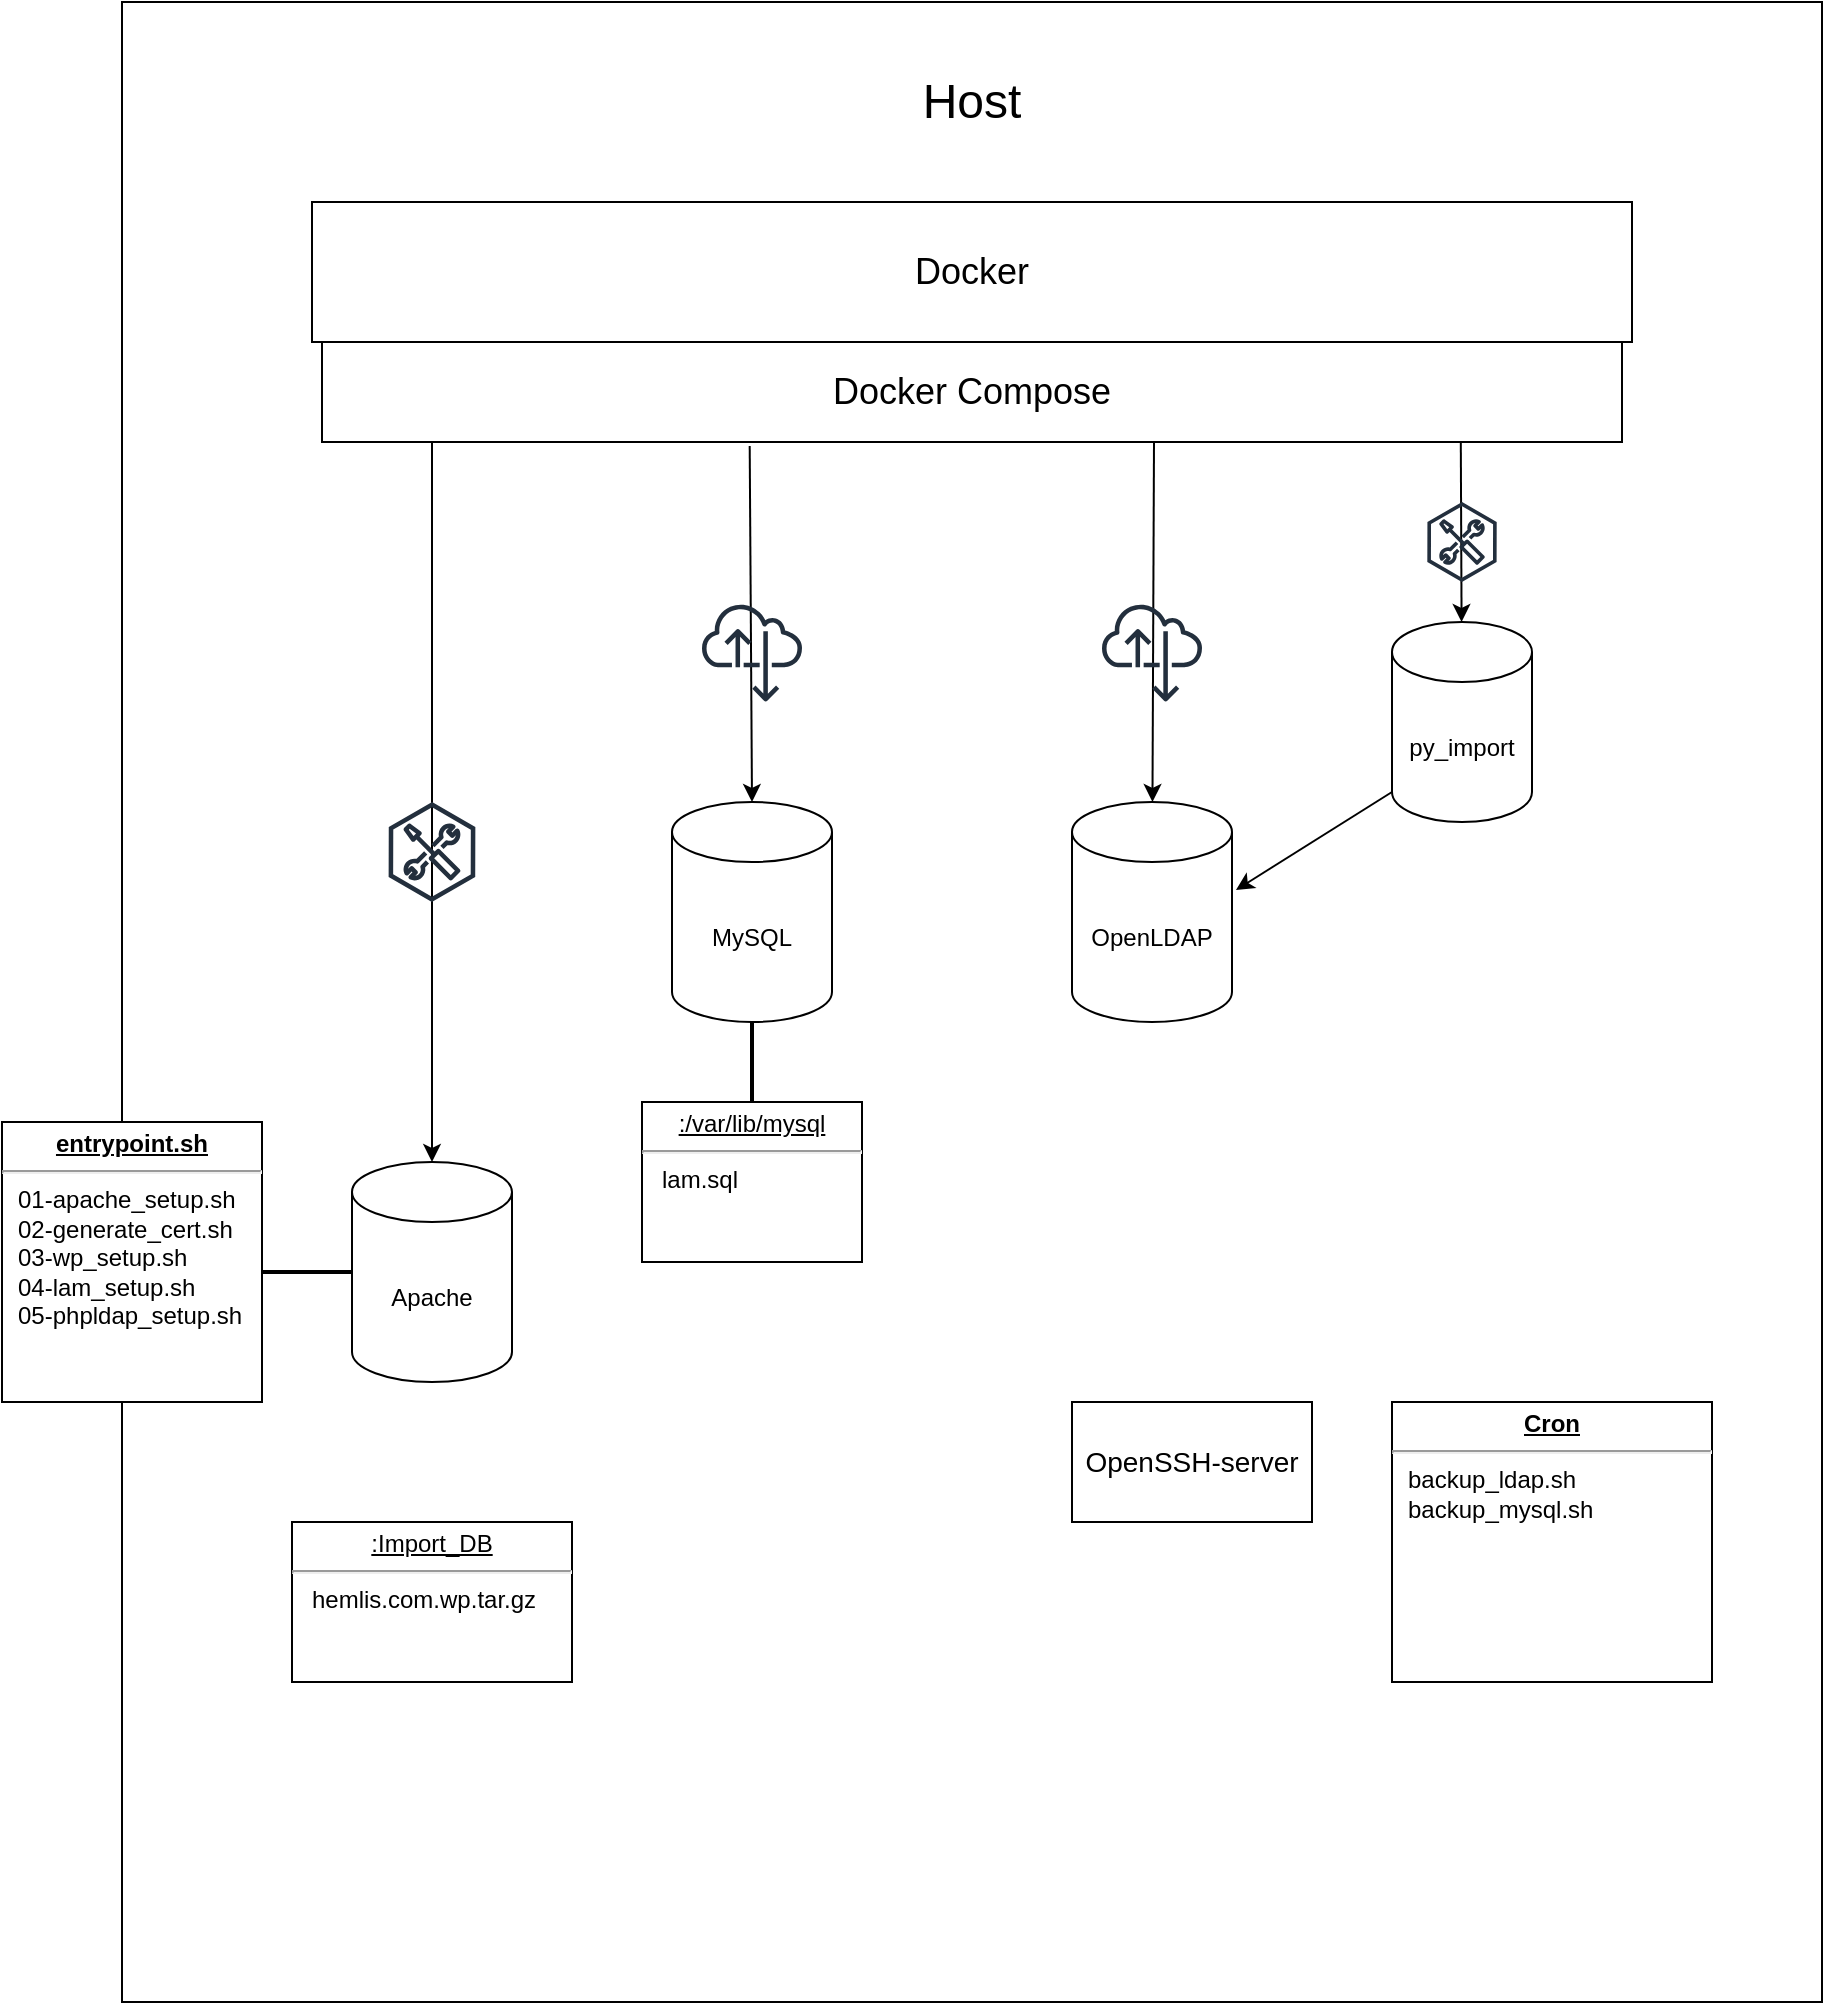 <mxfile>
    <diagram name="Page-1" id="kltshTWYPU8yn0RGFFcA">
        <mxGraphModel dx="1592" dy="391" grid="1" gridSize="10" guides="1" tooltips="1" connect="1" arrows="1" fold="1" page="1" pageScale="1" pageWidth="850" pageHeight="1100" math="0" shadow="0">
            <root>
                <mxCell id="0"/>
                <mxCell id="1" parent="0"/>
                <mxCell id="qMMTENgqve7BETuRsPp--1" value="" style="rounded=0;whiteSpace=wrap;html=1;" parent="1" vertex="1">
                    <mxGeometry width="850" height="1000" as="geometry"/>
                </mxCell>
                <mxCell id="D2HxOhX7Hvjd5KDJfN-q-5" value="&lt;div&gt;&lt;font style=&quot;font-size: 18px;&quot;&gt;Docker&lt;/font&gt;&lt;/div&gt;" style="rounded=0;whiteSpace=wrap;html=1;" parent="1" vertex="1">
                    <mxGeometry x="95" y="100" width="660" height="70" as="geometry"/>
                </mxCell>
                <mxCell id="D2HxOhX7Hvjd5KDJfN-q-10" value="py_import" style="shape=cylinder3;whiteSpace=wrap;html=1;boundedLbl=1;backgroundOutline=1;size=15;" parent="1" vertex="1">
                    <mxGeometry x="635" y="310" width="70" height="100" as="geometry"/>
                </mxCell>
                <mxCell id="D2HxOhX7Hvjd5KDJfN-q-11" value="OpenLDAP" style="shape=cylinder3;whiteSpace=wrap;html=1;boundedLbl=1;backgroundOutline=1;size=15;" parent="1" vertex="1">
                    <mxGeometry x="475" y="400" width="80" height="110" as="geometry"/>
                </mxCell>
                <mxCell id="D2HxOhX7Hvjd5KDJfN-q-13" value="MySQL" style="shape=cylinder3;whiteSpace=wrap;html=1;boundedLbl=1;backgroundOutline=1;size=15;" parent="1" vertex="1">
                    <mxGeometry x="275" y="400" width="80" height="110" as="geometry"/>
                </mxCell>
                <mxCell id="D2HxOhX7Hvjd5KDJfN-q-16" value="" style="endArrow=classic;html=1;rounded=0;movable=1;resizable=1;rotatable=1;deletable=1;editable=1;locked=0;connectable=1;exitX=0.64;exitY=1;exitDx=0;exitDy=0;exitPerimeter=0;" parent="1" source="qMMTENgqve7BETuRsPp--2" target="D2HxOhX7Hvjd5KDJfN-q-11" edge="1">
                    <mxGeometry width="50" height="50" relative="1" as="geometry">
                        <mxPoint x="515" y="240" as="sourcePoint"/>
                        <mxPoint x="445" y="480" as="targetPoint"/>
                    </mxGeometry>
                </mxCell>
                <mxCell id="D2HxOhX7Hvjd5KDJfN-q-17" value="" style="endArrow=classic;html=1;rounded=0;entryX=0.5;entryY=0;entryDx=0;entryDy=0;entryPerimeter=0;movable=1;resizable=1;rotatable=1;deletable=1;editable=1;locked=0;connectable=1;exitX=0.329;exitY=1.04;exitDx=0;exitDy=0;exitPerimeter=0;" parent="1" source="qMMTENgqve7BETuRsPp--2" target="D2HxOhX7Hvjd5KDJfN-q-13" edge="1">
                    <mxGeometry width="50" height="50" relative="1" as="geometry">
                        <mxPoint x="315" y="240" as="sourcePoint"/>
                        <mxPoint x="445" y="480" as="targetPoint"/>
                    </mxGeometry>
                </mxCell>
                <mxCell id="D2HxOhX7Hvjd5KDJfN-q-18" value="" style="endArrow=classic;html=1;rounded=0;exitX=0.87;exitY=1.043;exitDx=0;exitDy=0;exitPerimeter=0;movable=1;resizable=1;rotatable=1;deletable=1;editable=1;locked=0;connectable=1;" parent="1" source="D2HxOhX7Hvjd5KDJfN-q-5" target="D2HxOhX7Hvjd5KDJfN-q-10" edge="1">
                    <mxGeometry width="50" height="50" relative="1" as="geometry">
                        <mxPoint x="395" y="530" as="sourcePoint"/>
                        <mxPoint x="445" y="480" as="targetPoint"/>
                    </mxGeometry>
                </mxCell>
                <mxCell id="D2HxOhX7Hvjd5KDJfN-q-19" value="" style="endArrow=classic;html=1;rounded=0;entryX=0.5;entryY=0;entryDx=0;entryDy=0;entryPerimeter=0;movable=1;resizable=1;rotatable=1;deletable=1;editable=1;locked=0;connectable=1;" parent="1" target="D2HxOhX7Hvjd5KDJfN-q-12" edge="1">
                    <mxGeometry width="50" height="50" relative="1" as="geometry">
                        <mxPoint x="155" y="220" as="sourcePoint"/>
                        <mxPoint x="445" y="480" as="targetPoint"/>
                    </mxGeometry>
                </mxCell>
                <mxCell id="D2HxOhX7Hvjd5KDJfN-q-20" value="" style="endArrow=classic;html=1;rounded=0;exitX=0;exitY=1;exitDx=0;exitDy=-15;exitPerimeter=0;entryX=1.025;entryY=0.4;entryDx=0;entryDy=0;entryPerimeter=0;" parent="1" source="D2HxOhX7Hvjd5KDJfN-q-10" target="D2HxOhX7Hvjd5KDJfN-q-11" edge="1">
                    <mxGeometry width="50" height="50" relative="1" as="geometry">
                        <mxPoint x="395" y="530" as="sourcePoint"/>
                        <mxPoint x="445" y="480" as="targetPoint"/>
                    </mxGeometry>
                </mxCell>
                <mxCell id="D2HxOhX7Hvjd5KDJfN-q-23" value="" style="sketch=0;outlineConnect=0;fontColor=#232F3E;gradientColor=none;fillColor=#232F3D;strokeColor=none;dashed=0;verticalLabelPosition=bottom;verticalAlign=top;align=center;html=1;fontSize=12;fontStyle=0;aspect=fixed;pointerEvents=1;shape=mxgraph.aws4.internet_alt22;" parent="1" vertex="1">
                    <mxGeometry x="290" y="300" width="50" height="50" as="geometry"/>
                </mxCell>
                <mxCell id="D2HxOhX7Hvjd5KDJfN-q-25" value="" style="sketch=0;outlineConnect=0;fontColor=#232F3E;gradientColor=none;fillColor=#232F3D;strokeColor=none;dashed=0;verticalLabelPosition=bottom;verticalAlign=top;align=center;html=1;fontSize=12;fontStyle=0;aspect=fixed;pointerEvents=1;shape=mxgraph.aws4.external_toolkit;" parent="1" vertex="1">
                    <mxGeometry x="133.2" y="400" width="43.59" height="50" as="geometry"/>
                </mxCell>
                <mxCell id="D2HxOhX7Hvjd5KDJfN-q-26" value="" style="sketch=0;outlineConnect=0;fontColor=#232F3E;gradientColor=none;fillColor=#232F3D;strokeColor=none;dashed=0;verticalLabelPosition=bottom;verticalAlign=top;align=center;html=1;fontSize=12;fontStyle=0;aspect=fixed;pointerEvents=1;shape=mxgraph.aws4.internet_alt22;" parent="1" vertex="1">
                    <mxGeometry x="490" y="300" width="50" height="50" as="geometry"/>
                </mxCell>
                <mxCell id="D2HxOhX7Hvjd5KDJfN-q-27" value="" style="sketch=0;outlineConnect=0;fontColor=#232F3E;gradientColor=none;fillColor=#232F3D;strokeColor=none;dashed=0;verticalLabelPosition=bottom;verticalAlign=top;align=center;html=1;fontSize=12;fontStyle=0;aspect=fixed;pointerEvents=1;shape=mxgraph.aws4.external_toolkit;" parent="1" vertex="1">
                    <mxGeometry x="652.57" y="250" width="34.87" height="40" as="geometry"/>
                </mxCell>
                <mxCell id="qMMTENgqve7BETuRsPp--2" value="&lt;font style=&quot;font-size: 18px;&quot;&gt;Docker Compose&lt;br&gt;&lt;/font&gt;" style="rounded=0;whiteSpace=wrap;html=1;" parent="1" vertex="1">
                    <mxGeometry x="100" y="170" width="650" height="50" as="geometry"/>
                </mxCell>
                <mxCell id="qMMTENgqve7BETuRsPp--5" value="&lt;p style=&quot;margin:0px;margin-top:4px;text-align:center;text-decoration:underline;&quot;&gt;&lt;b&gt;Cron&lt;/b&gt;&lt;br&gt;&lt;/p&gt;&lt;hr&gt;&lt;p style=&quot;margin:0px;margin-left:8px;&quot;&gt;backup_ldap.sh&lt;/p&gt;&lt;p style=&quot;margin:0px;margin-left:8px;&quot;&gt;backup_mysql.sh&lt;br&gt;&lt;/p&gt;" style="verticalAlign=top;align=left;overflow=fill;fontSize=12;fontFamily=Helvetica;html=1;whiteSpace=wrap;" parent="1" vertex="1">
                    <mxGeometry x="635" y="700" width="160" height="140" as="geometry"/>
                </mxCell>
                <mxCell id="qMMTENgqve7BETuRsPp--7" value="&lt;div style=&quot;font-size: 13px;&quot;&gt;&lt;font style=&quot;font-size: 14px;&quot;&gt;OpenSSH-server&lt;/font&gt;&lt;/div&gt;" style="rounded=0;whiteSpace=wrap;html=1;" parent="1" vertex="1">
                    <mxGeometry x="475" y="700" width="120" height="60" as="geometry"/>
                </mxCell>
                <mxCell id="qMMTENgqve7BETuRsPp--8" value="&lt;font style=&quot;font-size: 24px;&quot;&gt;Host&lt;/font&gt;" style="rounded=0;whiteSpace=wrap;html=1;fillColor=default;strokeColor=none;" parent="1" vertex="1">
                    <mxGeometry x="365" y="20" width="120" height="60" as="geometry"/>
                </mxCell>
                <mxCell id="Et8f4uAZvkp_d4TLXR1U-1" value="&lt;p style=&quot;margin:0px;margin-top:4px;text-align:center;text-decoration:underline;&quot;&gt;&lt;b&gt;entrypoint.sh&lt;/b&gt;&lt;br&gt;&lt;/p&gt;&lt;hr&gt;&lt;p style=&quot;margin:0px;margin-left:8px;&quot;&gt;01-apache_setup.sh&lt;/p&gt;&lt;p style=&quot;margin:0px;margin-left:8px;&quot;&gt;02-generate_cert.sh&lt;/p&gt;&lt;p style=&quot;margin:0px;margin-left:8px;&quot;&gt;03-wp_setup.sh&lt;/p&gt;&lt;p style=&quot;margin:0px;margin-left:8px;&quot;&gt;04-lam_setup.sh&lt;/p&gt;&lt;p style=&quot;margin:0px;margin-left:8px;&quot;&gt;05-phpldap_setup.sh&lt;br&gt;&lt;/p&gt;" style="verticalAlign=top;align=left;overflow=fill;fontSize=12;fontFamily=Helvetica;html=1;whiteSpace=wrap;" parent="1" vertex="1">
                    <mxGeometry x="-60" y="560" width="130" height="140" as="geometry"/>
                </mxCell>
                <mxCell id="Et8f4uAZvkp_d4TLXR1U-4" value="&lt;p style=&quot;margin:0px;margin-top:4px;text-align:center;text-decoration:underline;&quot;&gt;&lt;span style=&quot;background-color: initial;&quot;&gt;:/var/lib/mysql&lt;/span&gt;&lt;br&gt;&lt;/p&gt;&lt;hr&gt;&lt;div&gt;&amp;nbsp;&amp;nbsp; lam.sql&lt;/div&gt;" style="verticalAlign=top;align=left;overflow=fill;fontSize=12;fontFamily=Helvetica;html=1;whiteSpace=wrap;" parent="1" vertex="1">
                    <mxGeometry x="260" y="550" width="110" height="80" as="geometry"/>
                </mxCell>
                <mxCell id="Et8f4uAZvkp_d4TLXR1U-5" value="" style="line;strokeWidth=2;html=1;" parent="1" vertex="1">
                    <mxGeometry x="70" y="630" width="50" height="10" as="geometry"/>
                </mxCell>
                <mxCell id="D2HxOhX7Hvjd5KDJfN-q-12" value="Apache" style="shape=cylinder3;whiteSpace=wrap;html=1;boundedLbl=1;backgroundOutline=1;size=15;" parent="1" vertex="1">
                    <mxGeometry x="115" y="580" width="80" height="110" as="geometry"/>
                </mxCell>
                <mxCell id="Et8f4uAZvkp_d4TLXR1U-6" value="" style="line;strokeWidth=2;direction=south;html=1;" parent="1" vertex="1">
                    <mxGeometry x="310" y="510" width="10" height="40" as="geometry"/>
                </mxCell>
                <mxCell id="4" value="&lt;p style=&quot;margin:0px;margin-top:4px;text-align:center;text-decoration:underline;&quot;&gt;&lt;span style=&quot;background-color: initial;&quot;&gt;:Import_DB&lt;/span&gt;&lt;br&gt;&lt;/p&gt;&lt;hr&gt;&lt;div&gt;&amp;nbsp; &amp;nbsp;hemlis.com.wp.tar.gz&lt;/div&gt;" style="verticalAlign=top;align=left;overflow=fill;fontSize=12;fontFamily=Helvetica;html=1;whiteSpace=wrap;" vertex="1" parent="1">
                    <mxGeometry x="85" y="760" width="140" height="80" as="geometry"/>
                </mxCell>
            </root>
        </mxGraphModel>
    </diagram>
</mxfile>